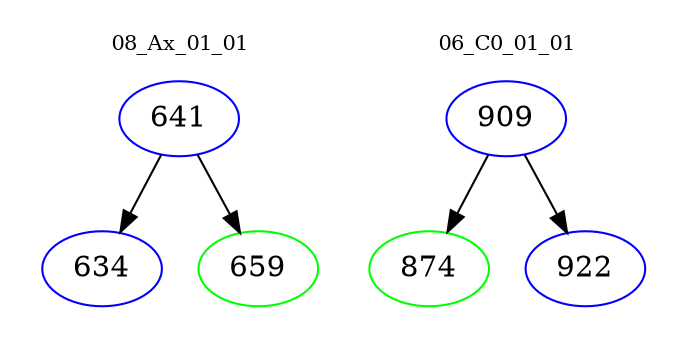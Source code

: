digraph{
subgraph cluster_0 {
color = white
label = "08_Ax_01_01";
fontsize=10;
T0_641 [label="641", color="blue"]
T0_641 -> T0_634 [color="black"]
T0_634 [label="634", color="blue"]
T0_641 -> T0_659 [color="black"]
T0_659 [label="659", color="green"]
}
subgraph cluster_1 {
color = white
label = "06_C0_01_01";
fontsize=10;
T1_909 [label="909", color="blue"]
T1_909 -> T1_874 [color="black"]
T1_874 [label="874", color="green"]
T1_909 -> T1_922 [color="black"]
T1_922 [label="922", color="blue"]
}
}
